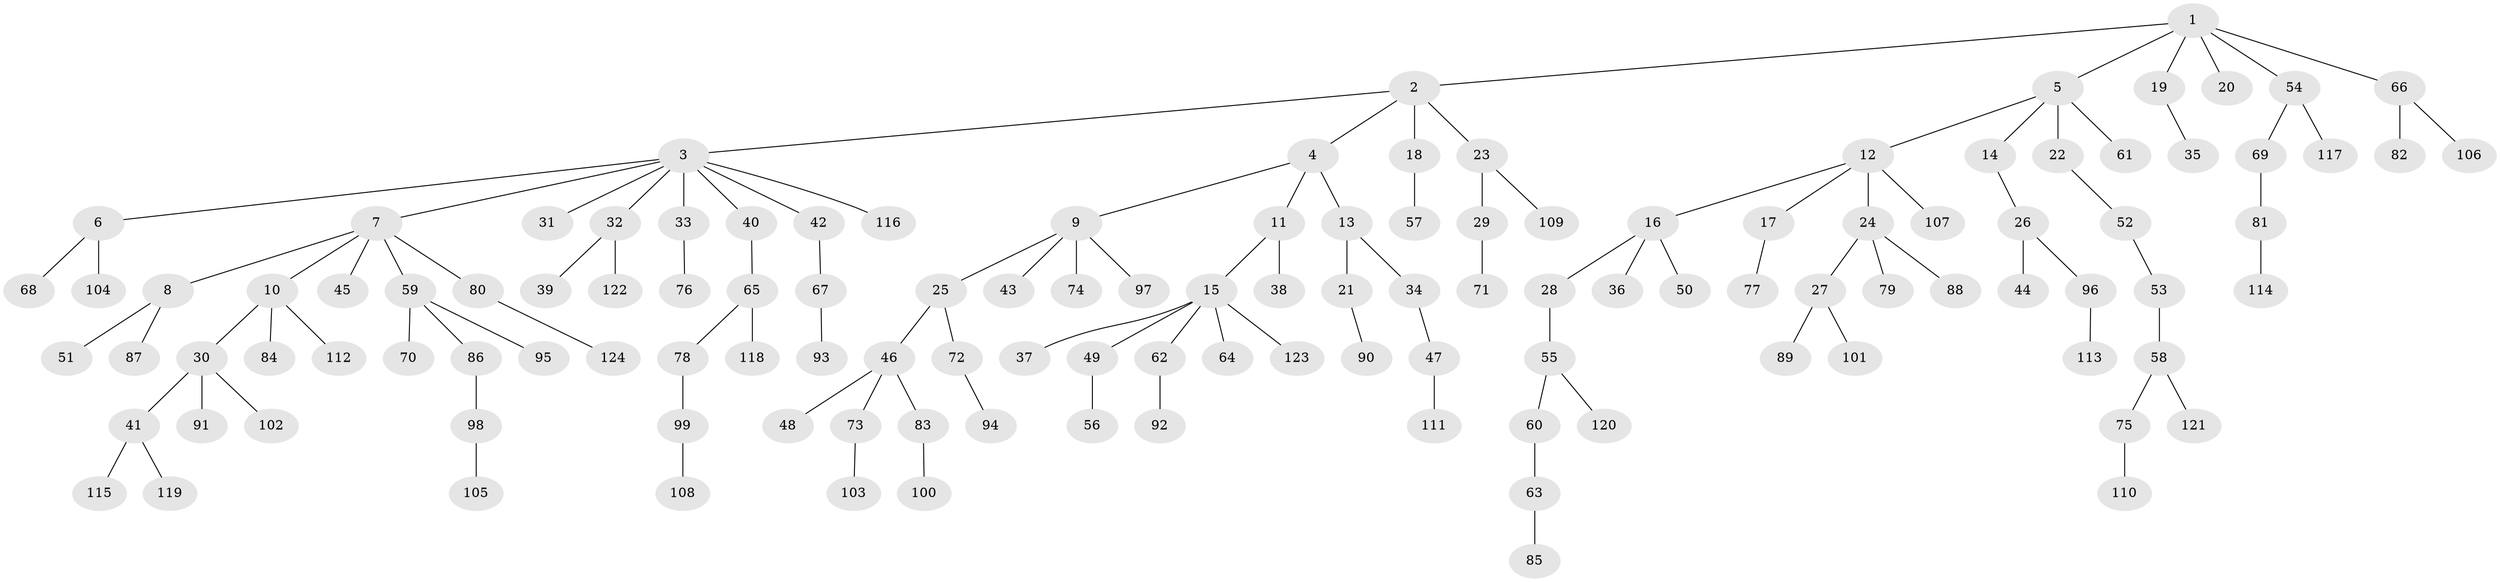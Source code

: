 // coarse degree distribution, {5: 0.034482758620689655, 4: 0.05747126436781609, 3: 0.11494252873563218, 8: 0.011494252873563218, 2: 0.2988505747126437, 1: 0.47126436781609193, 6: 0.011494252873563218}
// Generated by graph-tools (version 1.1) at 2025/37/03/04/25 23:37:21]
// undirected, 124 vertices, 123 edges
graph export_dot {
  node [color=gray90,style=filled];
  1;
  2;
  3;
  4;
  5;
  6;
  7;
  8;
  9;
  10;
  11;
  12;
  13;
  14;
  15;
  16;
  17;
  18;
  19;
  20;
  21;
  22;
  23;
  24;
  25;
  26;
  27;
  28;
  29;
  30;
  31;
  32;
  33;
  34;
  35;
  36;
  37;
  38;
  39;
  40;
  41;
  42;
  43;
  44;
  45;
  46;
  47;
  48;
  49;
  50;
  51;
  52;
  53;
  54;
  55;
  56;
  57;
  58;
  59;
  60;
  61;
  62;
  63;
  64;
  65;
  66;
  67;
  68;
  69;
  70;
  71;
  72;
  73;
  74;
  75;
  76;
  77;
  78;
  79;
  80;
  81;
  82;
  83;
  84;
  85;
  86;
  87;
  88;
  89;
  90;
  91;
  92;
  93;
  94;
  95;
  96;
  97;
  98;
  99;
  100;
  101;
  102;
  103;
  104;
  105;
  106;
  107;
  108;
  109;
  110;
  111;
  112;
  113;
  114;
  115;
  116;
  117;
  118;
  119;
  120;
  121;
  122;
  123;
  124;
  1 -- 2;
  1 -- 5;
  1 -- 19;
  1 -- 20;
  1 -- 54;
  1 -- 66;
  2 -- 3;
  2 -- 4;
  2 -- 18;
  2 -- 23;
  3 -- 6;
  3 -- 7;
  3 -- 31;
  3 -- 32;
  3 -- 33;
  3 -- 40;
  3 -- 42;
  3 -- 116;
  4 -- 9;
  4 -- 11;
  4 -- 13;
  5 -- 12;
  5 -- 14;
  5 -- 22;
  5 -- 61;
  6 -- 68;
  6 -- 104;
  7 -- 8;
  7 -- 10;
  7 -- 45;
  7 -- 59;
  7 -- 80;
  8 -- 51;
  8 -- 87;
  9 -- 25;
  9 -- 43;
  9 -- 74;
  9 -- 97;
  10 -- 30;
  10 -- 84;
  10 -- 112;
  11 -- 15;
  11 -- 38;
  12 -- 16;
  12 -- 17;
  12 -- 24;
  12 -- 107;
  13 -- 21;
  13 -- 34;
  14 -- 26;
  15 -- 37;
  15 -- 49;
  15 -- 62;
  15 -- 64;
  15 -- 123;
  16 -- 28;
  16 -- 36;
  16 -- 50;
  17 -- 77;
  18 -- 57;
  19 -- 35;
  21 -- 90;
  22 -- 52;
  23 -- 29;
  23 -- 109;
  24 -- 27;
  24 -- 79;
  24 -- 88;
  25 -- 46;
  25 -- 72;
  26 -- 44;
  26 -- 96;
  27 -- 89;
  27 -- 101;
  28 -- 55;
  29 -- 71;
  30 -- 41;
  30 -- 91;
  30 -- 102;
  32 -- 39;
  32 -- 122;
  33 -- 76;
  34 -- 47;
  40 -- 65;
  41 -- 115;
  41 -- 119;
  42 -- 67;
  46 -- 48;
  46 -- 73;
  46 -- 83;
  47 -- 111;
  49 -- 56;
  52 -- 53;
  53 -- 58;
  54 -- 69;
  54 -- 117;
  55 -- 60;
  55 -- 120;
  58 -- 75;
  58 -- 121;
  59 -- 70;
  59 -- 86;
  59 -- 95;
  60 -- 63;
  62 -- 92;
  63 -- 85;
  65 -- 78;
  65 -- 118;
  66 -- 82;
  66 -- 106;
  67 -- 93;
  69 -- 81;
  72 -- 94;
  73 -- 103;
  75 -- 110;
  78 -- 99;
  80 -- 124;
  81 -- 114;
  83 -- 100;
  86 -- 98;
  96 -- 113;
  98 -- 105;
  99 -- 108;
}
